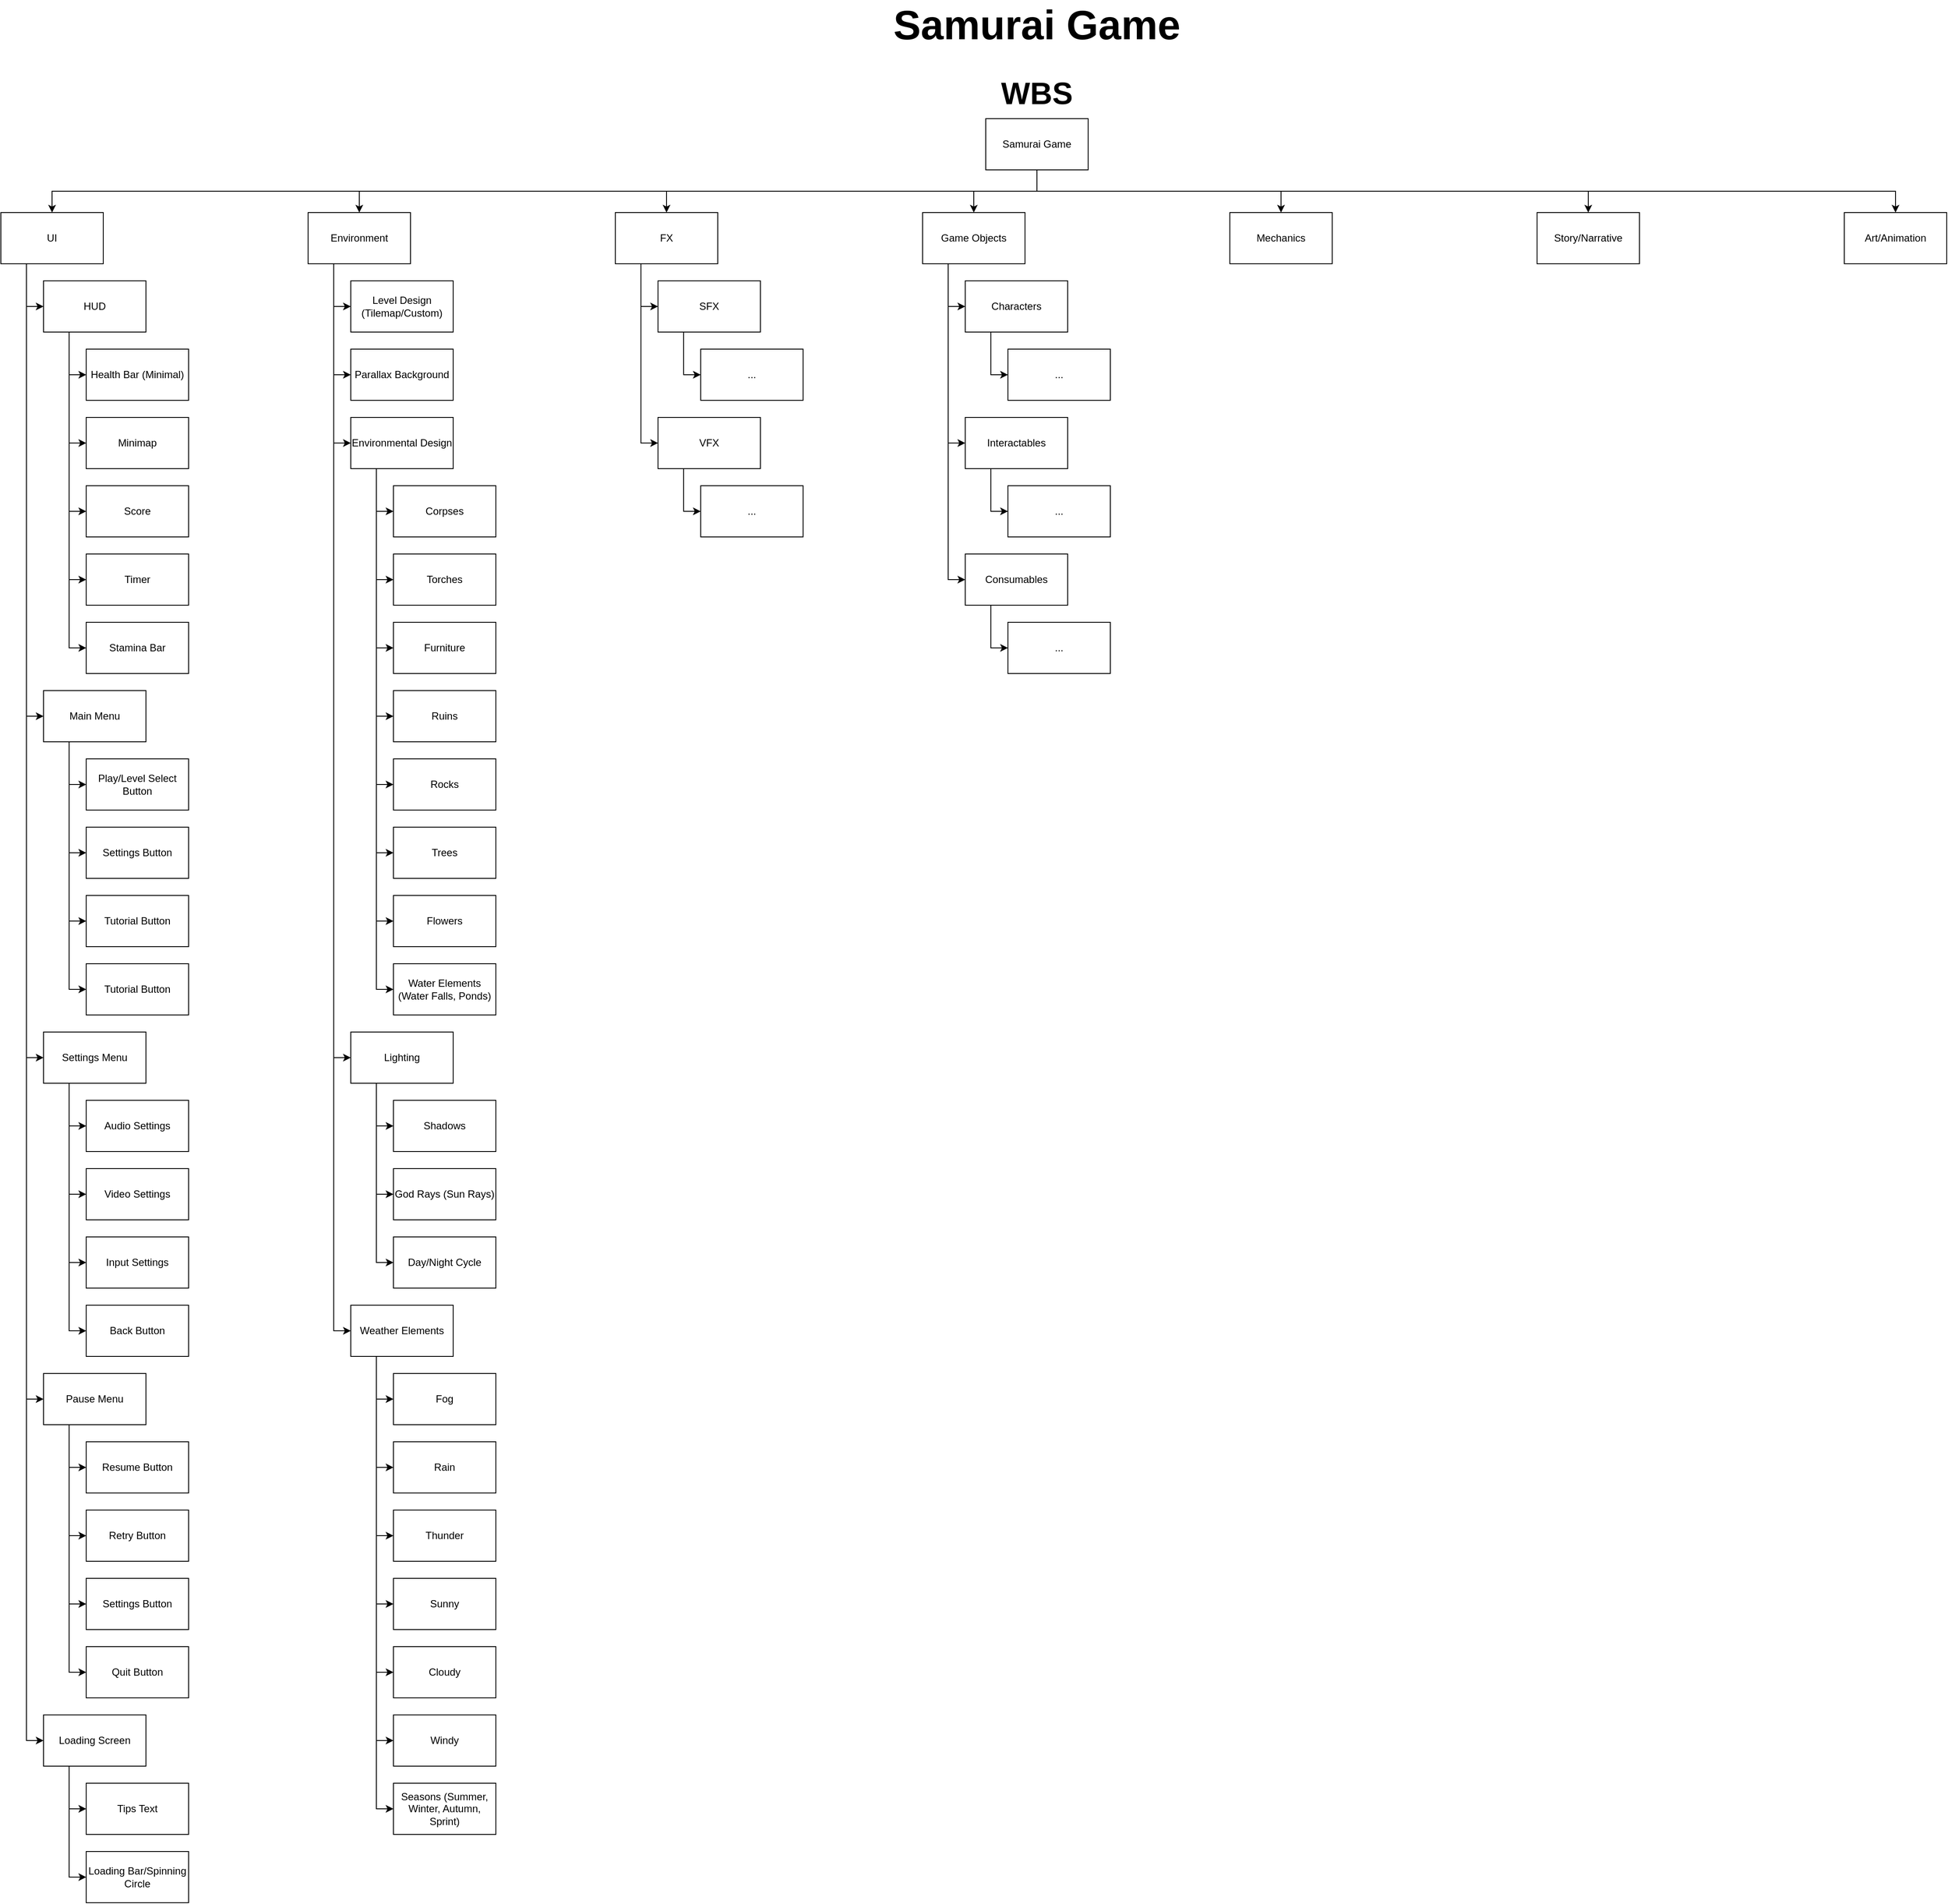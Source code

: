 <mxfile version="22.1.2" type="device">
  <diagram name="Page-1" id="mrjH4alz8MvLxn306mj4">
    <mxGraphModel dx="4412" dy="2210" grid="1" gridSize="10" guides="1" tooltips="1" connect="1" arrows="1" fold="1" page="1" pageScale="1" pageWidth="827" pageHeight="1169" math="0" shadow="0">
      <root>
        <mxCell id="0" />
        <mxCell id="1" parent="0" />
        <mxCell id="wzBC2_cRoTb6O1ZxG3D2-1" value="&lt;span style=&quot;font-size: 48px;&quot;&gt;&lt;b&gt;Samurai Game&lt;/b&gt;&lt;/span&gt;" style="text;html=1;strokeColor=none;fillColor=none;align=center;verticalAlign=middle;whiteSpace=wrap;rounded=0;" vertex="1" parent="1">
          <mxGeometry x="236" y="40" width="356" height="40" as="geometry" />
        </mxCell>
        <mxCell id="wzBC2_cRoTb6O1ZxG3D2-2" value="&lt;b style=&quot;&quot;&gt;&lt;font style=&quot;font-size: 36px;&quot;&gt;WBS&lt;/font&gt;&lt;/b&gt;" style="text;html=1;strokeColor=none;fillColor=none;align=center;verticalAlign=middle;whiteSpace=wrap;rounded=0;" vertex="1" parent="1">
          <mxGeometry x="357" y="120" width="114" height="40" as="geometry" />
        </mxCell>
        <mxCell id="wzBC2_cRoTb6O1ZxG3D2-24" style="edgeStyle=orthogonalEdgeStyle;rounded=0;orthogonalLoop=1;jettySize=auto;html=1;exitX=0.25;exitY=1;exitDx=0;exitDy=0;entryX=0;entryY=0.5;entryDx=0;entryDy=0;" edge="1" parent="1" source="wzBC2_cRoTb6O1ZxG3D2-3" target="wzBC2_cRoTb6O1ZxG3D2-23">
          <mxGeometry relative="1" as="geometry" />
        </mxCell>
        <mxCell id="wzBC2_cRoTb6O1ZxG3D2-36" style="edgeStyle=orthogonalEdgeStyle;rounded=0;orthogonalLoop=1;jettySize=auto;html=1;exitX=0.25;exitY=1;exitDx=0;exitDy=0;entryX=0;entryY=0.5;entryDx=0;entryDy=0;" edge="1" parent="1" source="wzBC2_cRoTb6O1ZxG3D2-3" target="wzBC2_cRoTb6O1ZxG3D2-35">
          <mxGeometry relative="1" as="geometry" />
        </mxCell>
        <mxCell id="wzBC2_cRoTb6O1ZxG3D2-50" style="edgeStyle=orthogonalEdgeStyle;rounded=0;orthogonalLoop=1;jettySize=auto;html=1;exitX=0.25;exitY=1;exitDx=0;exitDy=0;entryX=0;entryY=0.5;entryDx=0;entryDy=0;" edge="1" parent="1" source="wzBC2_cRoTb6O1ZxG3D2-3" target="wzBC2_cRoTb6O1ZxG3D2-49">
          <mxGeometry relative="1" as="geometry" />
        </mxCell>
        <mxCell id="wzBC2_cRoTb6O1ZxG3D2-61" style="edgeStyle=orthogonalEdgeStyle;rounded=0;orthogonalLoop=1;jettySize=auto;html=1;exitX=0.25;exitY=1;exitDx=0;exitDy=0;entryX=0;entryY=0.5;entryDx=0;entryDy=0;" edge="1" parent="1" source="wzBC2_cRoTb6O1ZxG3D2-3" target="wzBC2_cRoTb6O1ZxG3D2-60">
          <mxGeometry relative="1" as="geometry" />
        </mxCell>
        <mxCell id="wzBC2_cRoTb6O1ZxG3D2-72" style="edgeStyle=orthogonalEdgeStyle;rounded=0;orthogonalLoop=1;jettySize=auto;html=1;exitX=0.25;exitY=1;exitDx=0;exitDy=0;entryX=0;entryY=0.5;entryDx=0;entryDy=0;" edge="1" parent="1" source="wzBC2_cRoTb6O1ZxG3D2-3" target="wzBC2_cRoTb6O1ZxG3D2-71">
          <mxGeometry relative="1" as="geometry" />
        </mxCell>
        <mxCell id="wzBC2_cRoTb6O1ZxG3D2-3" value="UI" style="rounded=0;whiteSpace=wrap;html=1;" vertex="1" parent="1">
          <mxGeometry x="-800" y="280" width="120" height="60" as="geometry" />
        </mxCell>
        <mxCell id="wzBC2_cRoTb6O1ZxG3D2-78" style="edgeStyle=orthogonalEdgeStyle;rounded=0;orthogonalLoop=1;jettySize=auto;html=1;exitX=0.25;exitY=1;exitDx=0;exitDy=0;entryX=0;entryY=0.5;entryDx=0;entryDy=0;" edge="1" parent="1" source="wzBC2_cRoTb6O1ZxG3D2-4" target="wzBC2_cRoTb6O1ZxG3D2-77">
          <mxGeometry relative="1" as="geometry" />
        </mxCell>
        <mxCell id="wzBC2_cRoTb6O1ZxG3D2-80" style="edgeStyle=orthogonalEdgeStyle;rounded=0;orthogonalLoop=1;jettySize=auto;html=1;exitX=0.25;exitY=1;exitDx=0;exitDy=0;entryX=0;entryY=0.5;entryDx=0;entryDy=0;" edge="1" parent="1" source="wzBC2_cRoTb6O1ZxG3D2-4" target="wzBC2_cRoTb6O1ZxG3D2-79">
          <mxGeometry relative="1" as="geometry" />
        </mxCell>
        <mxCell id="wzBC2_cRoTb6O1ZxG3D2-92" style="edgeStyle=orthogonalEdgeStyle;rounded=0;orthogonalLoop=1;jettySize=auto;html=1;exitX=0.25;exitY=1;exitDx=0;exitDy=0;entryX=0;entryY=0.5;entryDx=0;entryDy=0;" edge="1" parent="1" source="wzBC2_cRoTb6O1ZxG3D2-4" target="wzBC2_cRoTb6O1ZxG3D2-91">
          <mxGeometry relative="1" as="geometry" />
        </mxCell>
        <mxCell id="wzBC2_cRoTb6O1ZxG3D2-107" style="edgeStyle=orthogonalEdgeStyle;rounded=0;orthogonalLoop=1;jettySize=auto;html=1;exitX=0.25;exitY=1;exitDx=0;exitDy=0;entryX=0;entryY=0.5;entryDx=0;entryDy=0;" edge="1" parent="1" source="wzBC2_cRoTb6O1ZxG3D2-4" target="wzBC2_cRoTb6O1ZxG3D2-106">
          <mxGeometry relative="1" as="geometry" />
        </mxCell>
        <mxCell id="wzBC2_cRoTb6O1ZxG3D2-115" style="edgeStyle=orthogonalEdgeStyle;rounded=0;orthogonalLoop=1;jettySize=auto;html=1;exitX=0.25;exitY=1;exitDx=0;exitDy=0;entryX=0;entryY=0.5;entryDx=0;entryDy=0;" edge="1" parent="1" source="wzBC2_cRoTb6O1ZxG3D2-4" target="wzBC2_cRoTb6O1ZxG3D2-114">
          <mxGeometry relative="1" as="geometry" />
        </mxCell>
        <mxCell id="wzBC2_cRoTb6O1ZxG3D2-4" value="Environment" style="rounded=0;whiteSpace=wrap;html=1;" vertex="1" parent="1">
          <mxGeometry x="-440" y="280" width="120" height="60" as="geometry" />
        </mxCell>
        <mxCell id="wzBC2_cRoTb6O1ZxG3D2-130" style="edgeStyle=orthogonalEdgeStyle;rounded=0;orthogonalLoop=1;jettySize=auto;html=1;exitX=0.25;exitY=1;exitDx=0;exitDy=0;entryX=0;entryY=0.5;entryDx=0;entryDy=0;" edge="1" parent="1" source="wzBC2_cRoTb6O1ZxG3D2-5" target="wzBC2_cRoTb6O1ZxG3D2-6">
          <mxGeometry relative="1" as="geometry" />
        </mxCell>
        <mxCell id="wzBC2_cRoTb6O1ZxG3D2-131" style="edgeStyle=orthogonalEdgeStyle;rounded=0;orthogonalLoop=1;jettySize=auto;html=1;exitX=0.25;exitY=1;exitDx=0;exitDy=0;entryX=0;entryY=0.5;entryDx=0;entryDy=0;" edge="1" parent="1" source="wzBC2_cRoTb6O1ZxG3D2-5" target="wzBC2_cRoTb6O1ZxG3D2-7">
          <mxGeometry relative="1" as="geometry" />
        </mxCell>
        <mxCell id="wzBC2_cRoTb6O1ZxG3D2-5" value="FX" style="rounded=0;whiteSpace=wrap;html=1;" vertex="1" parent="1">
          <mxGeometry x="-80" y="280" width="120" height="60" as="geometry" />
        </mxCell>
        <mxCell id="wzBC2_cRoTb6O1ZxG3D2-133" style="edgeStyle=orthogonalEdgeStyle;rounded=0;orthogonalLoop=1;jettySize=auto;html=1;exitX=0.25;exitY=1;exitDx=0;exitDy=0;entryX=0;entryY=0.5;entryDx=0;entryDy=0;" edge="1" parent="1" source="wzBC2_cRoTb6O1ZxG3D2-6" target="wzBC2_cRoTb6O1ZxG3D2-132">
          <mxGeometry relative="1" as="geometry" />
        </mxCell>
        <mxCell id="wzBC2_cRoTb6O1ZxG3D2-6" value="SFX" style="rounded=0;whiteSpace=wrap;html=1;" vertex="1" parent="1">
          <mxGeometry x="-30" y="360" width="120" height="60" as="geometry" />
        </mxCell>
        <mxCell id="wzBC2_cRoTb6O1ZxG3D2-135" style="edgeStyle=orthogonalEdgeStyle;rounded=0;orthogonalLoop=1;jettySize=auto;html=1;exitX=0.25;exitY=1;exitDx=0;exitDy=0;entryX=0;entryY=0.5;entryDx=0;entryDy=0;" edge="1" parent="1" source="wzBC2_cRoTb6O1ZxG3D2-7" target="wzBC2_cRoTb6O1ZxG3D2-134">
          <mxGeometry relative="1" as="geometry" />
        </mxCell>
        <mxCell id="wzBC2_cRoTb6O1ZxG3D2-7" value="VFX" style="rounded=0;whiteSpace=wrap;html=1;" vertex="1" parent="1">
          <mxGeometry x="-30" y="520" width="120" height="60" as="geometry" />
        </mxCell>
        <mxCell id="wzBC2_cRoTb6O1ZxG3D2-136" style="edgeStyle=orthogonalEdgeStyle;rounded=0;orthogonalLoop=1;jettySize=auto;html=1;exitX=0.25;exitY=1;exitDx=0;exitDy=0;entryX=0;entryY=0.5;entryDx=0;entryDy=0;" edge="1" parent="1" source="wzBC2_cRoTb6O1ZxG3D2-8" target="wzBC2_cRoTb6O1ZxG3D2-9">
          <mxGeometry relative="1" as="geometry" />
        </mxCell>
        <mxCell id="wzBC2_cRoTb6O1ZxG3D2-137" style="edgeStyle=orthogonalEdgeStyle;rounded=0;orthogonalLoop=1;jettySize=auto;html=1;exitX=0.25;exitY=1;exitDx=0;exitDy=0;entryX=0;entryY=0.5;entryDx=0;entryDy=0;" edge="1" parent="1" source="wzBC2_cRoTb6O1ZxG3D2-8" target="wzBC2_cRoTb6O1ZxG3D2-10">
          <mxGeometry relative="1" as="geometry" />
        </mxCell>
        <mxCell id="wzBC2_cRoTb6O1ZxG3D2-138" style="edgeStyle=orthogonalEdgeStyle;rounded=0;orthogonalLoop=1;jettySize=auto;html=1;exitX=0.25;exitY=1;exitDx=0;exitDy=0;entryX=0;entryY=0.5;entryDx=0;entryDy=0;" edge="1" parent="1" source="wzBC2_cRoTb6O1ZxG3D2-8" target="wzBC2_cRoTb6O1ZxG3D2-11">
          <mxGeometry relative="1" as="geometry" />
        </mxCell>
        <mxCell id="wzBC2_cRoTb6O1ZxG3D2-8" value="Game Objects" style="rounded=0;whiteSpace=wrap;html=1;" vertex="1" parent="1">
          <mxGeometry x="280" y="280" width="120" height="60" as="geometry" />
        </mxCell>
        <mxCell id="wzBC2_cRoTb6O1ZxG3D2-140" style="edgeStyle=orthogonalEdgeStyle;rounded=0;orthogonalLoop=1;jettySize=auto;html=1;exitX=0.25;exitY=1;exitDx=0;exitDy=0;entryX=0;entryY=0.5;entryDx=0;entryDy=0;" edge="1" parent="1" source="wzBC2_cRoTb6O1ZxG3D2-9" target="wzBC2_cRoTb6O1ZxG3D2-139">
          <mxGeometry relative="1" as="geometry" />
        </mxCell>
        <mxCell id="wzBC2_cRoTb6O1ZxG3D2-9" value="Characters" style="rounded=0;whiteSpace=wrap;html=1;" vertex="1" parent="1">
          <mxGeometry x="330" y="360" width="120" height="60" as="geometry" />
        </mxCell>
        <mxCell id="wzBC2_cRoTb6O1ZxG3D2-142" style="edgeStyle=orthogonalEdgeStyle;rounded=0;orthogonalLoop=1;jettySize=auto;html=1;exitX=0.25;exitY=1;exitDx=0;exitDy=0;entryX=0;entryY=0.5;entryDx=0;entryDy=0;" edge="1" parent="1" source="wzBC2_cRoTb6O1ZxG3D2-10" target="wzBC2_cRoTb6O1ZxG3D2-141">
          <mxGeometry relative="1" as="geometry" />
        </mxCell>
        <mxCell id="wzBC2_cRoTb6O1ZxG3D2-10" value="Interactables" style="rounded=0;whiteSpace=wrap;html=1;" vertex="1" parent="1">
          <mxGeometry x="330" y="520" width="120" height="60" as="geometry" />
        </mxCell>
        <mxCell id="wzBC2_cRoTb6O1ZxG3D2-144" style="edgeStyle=orthogonalEdgeStyle;rounded=0;orthogonalLoop=1;jettySize=auto;html=1;exitX=0.25;exitY=1;exitDx=0;exitDy=0;entryX=0;entryY=0.5;entryDx=0;entryDy=0;" edge="1" parent="1" source="wzBC2_cRoTb6O1ZxG3D2-11" target="wzBC2_cRoTb6O1ZxG3D2-143">
          <mxGeometry relative="1" as="geometry" />
        </mxCell>
        <mxCell id="wzBC2_cRoTb6O1ZxG3D2-11" value="Consumables" style="rounded=0;whiteSpace=wrap;html=1;" vertex="1" parent="1">
          <mxGeometry x="330" y="680" width="120" height="60" as="geometry" />
        </mxCell>
        <mxCell id="wzBC2_cRoTb6O1ZxG3D2-12" value="Mechanics" style="rounded=0;whiteSpace=wrap;html=1;" vertex="1" parent="1">
          <mxGeometry x="640" y="280" width="120" height="60" as="geometry" />
        </mxCell>
        <mxCell id="wzBC2_cRoTb6O1ZxG3D2-13" value="Story/Narrative" style="rounded=0;whiteSpace=wrap;html=1;" vertex="1" parent="1">
          <mxGeometry x="1000" y="280" width="120" height="60" as="geometry" />
        </mxCell>
        <mxCell id="wzBC2_cRoTb6O1ZxG3D2-14" value="Art/Animation" style="rounded=0;whiteSpace=wrap;html=1;" vertex="1" parent="1">
          <mxGeometry x="1360" y="280" width="120" height="60" as="geometry" />
        </mxCell>
        <mxCell id="wzBC2_cRoTb6O1ZxG3D2-16" style="edgeStyle=orthogonalEdgeStyle;rounded=0;orthogonalLoop=1;jettySize=auto;html=1;exitX=0.5;exitY=1;exitDx=0;exitDy=0;entryX=0.5;entryY=0;entryDx=0;entryDy=0;" edge="1" parent="1" source="wzBC2_cRoTb6O1ZxG3D2-15" target="wzBC2_cRoTb6O1ZxG3D2-3">
          <mxGeometry relative="1" as="geometry" />
        </mxCell>
        <mxCell id="wzBC2_cRoTb6O1ZxG3D2-17" style="edgeStyle=orthogonalEdgeStyle;rounded=0;orthogonalLoop=1;jettySize=auto;html=1;exitX=0.5;exitY=1;exitDx=0;exitDy=0;entryX=0.5;entryY=0;entryDx=0;entryDy=0;" edge="1" parent="1" source="wzBC2_cRoTb6O1ZxG3D2-15" target="wzBC2_cRoTb6O1ZxG3D2-4">
          <mxGeometry relative="1" as="geometry" />
        </mxCell>
        <mxCell id="wzBC2_cRoTb6O1ZxG3D2-18" style="edgeStyle=orthogonalEdgeStyle;rounded=0;orthogonalLoop=1;jettySize=auto;html=1;exitX=0.5;exitY=1;exitDx=0;exitDy=0;entryX=0.5;entryY=0;entryDx=0;entryDy=0;" edge="1" parent="1" source="wzBC2_cRoTb6O1ZxG3D2-15" target="wzBC2_cRoTb6O1ZxG3D2-5">
          <mxGeometry relative="1" as="geometry" />
        </mxCell>
        <mxCell id="wzBC2_cRoTb6O1ZxG3D2-19" style="edgeStyle=orthogonalEdgeStyle;rounded=0;orthogonalLoop=1;jettySize=auto;html=1;exitX=0.5;exitY=1;exitDx=0;exitDy=0;entryX=0.5;entryY=0;entryDx=0;entryDy=0;" edge="1" parent="1" source="wzBC2_cRoTb6O1ZxG3D2-15" target="wzBC2_cRoTb6O1ZxG3D2-8">
          <mxGeometry relative="1" as="geometry" />
        </mxCell>
        <mxCell id="wzBC2_cRoTb6O1ZxG3D2-20" style="edgeStyle=orthogonalEdgeStyle;rounded=0;orthogonalLoop=1;jettySize=auto;html=1;exitX=0.5;exitY=1;exitDx=0;exitDy=0;entryX=0.5;entryY=0;entryDx=0;entryDy=0;" edge="1" parent="1" source="wzBC2_cRoTb6O1ZxG3D2-15" target="wzBC2_cRoTb6O1ZxG3D2-12">
          <mxGeometry relative="1" as="geometry" />
        </mxCell>
        <mxCell id="wzBC2_cRoTb6O1ZxG3D2-21" style="edgeStyle=orthogonalEdgeStyle;rounded=0;orthogonalLoop=1;jettySize=auto;html=1;exitX=0.5;exitY=1;exitDx=0;exitDy=0;entryX=0.5;entryY=0;entryDx=0;entryDy=0;" edge="1" parent="1" source="wzBC2_cRoTb6O1ZxG3D2-15" target="wzBC2_cRoTb6O1ZxG3D2-13">
          <mxGeometry relative="1" as="geometry" />
        </mxCell>
        <mxCell id="wzBC2_cRoTb6O1ZxG3D2-22" style="edgeStyle=orthogonalEdgeStyle;rounded=0;orthogonalLoop=1;jettySize=auto;html=1;exitX=0.5;exitY=1;exitDx=0;exitDy=0;entryX=0.5;entryY=0;entryDx=0;entryDy=0;" edge="1" parent="1" source="wzBC2_cRoTb6O1ZxG3D2-15" target="wzBC2_cRoTb6O1ZxG3D2-14">
          <mxGeometry relative="1" as="geometry" />
        </mxCell>
        <mxCell id="wzBC2_cRoTb6O1ZxG3D2-15" value="Samurai Game" style="rounded=0;whiteSpace=wrap;html=1;" vertex="1" parent="1">
          <mxGeometry x="354" y="170" width="120" height="60" as="geometry" />
        </mxCell>
        <mxCell id="wzBC2_cRoTb6O1ZxG3D2-26" style="edgeStyle=orthogonalEdgeStyle;rounded=0;orthogonalLoop=1;jettySize=auto;html=1;exitX=0.25;exitY=1;exitDx=0;exitDy=0;entryX=0;entryY=0.5;entryDx=0;entryDy=0;" edge="1" parent="1" source="wzBC2_cRoTb6O1ZxG3D2-23" target="wzBC2_cRoTb6O1ZxG3D2-25">
          <mxGeometry relative="1" as="geometry" />
        </mxCell>
        <mxCell id="wzBC2_cRoTb6O1ZxG3D2-28" style="edgeStyle=orthogonalEdgeStyle;rounded=0;orthogonalLoop=1;jettySize=auto;html=1;exitX=0.25;exitY=1;exitDx=0;exitDy=0;entryX=0;entryY=0.5;entryDx=0;entryDy=0;" edge="1" parent="1" source="wzBC2_cRoTb6O1ZxG3D2-23" target="wzBC2_cRoTb6O1ZxG3D2-27">
          <mxGeometry relative="1" as="geometry" />
        </mxCell>
        <mxCell id="wzBC2_cRoTb6O1ZxG3D2-30" style="edgeStyle=orthogonalEdgeStyle;rounded=0;orthogonalLoop=1;jettySize=auto;html=1;exitX=0.25;exitY=1;exitDx=0;exitDy=0;entryX=0;entryY=0.5;entryDx=0;entryDy=0;" edge="1" parent="1" source="wzBC2_cRoTb6O1ZxG3D2-23" target="wzBC2_cRoTb6O1ZxG3D2-29">
          <mxGeometry relative="1" as="geometry" />
        </mxCell>
        <mxCell id="wzBC2_cRoTb6O1ZxG3D2-32" style="edgeStyle=orthogonalEdgeStyle;rounded=0;orthogonalLoop=1;jettySize=auto;html=1;exitX=0.25;exitY=1;exitDx=0;exitDy=0;entryX=0;entryY=0.5;entryDx=0;entryDy=0;" edge="1" parent="1" source="wzBC2_cRoTb6O1ZxG3D2-23" target="wzBC2_cRoTb6O1ZxG3D2-31">
          <mxGeometry relative="1" as="geometry" />
        </mxCell>
        <mxCell id="wzBC2_cRoTb6O1ZxG3D2-34" style="edgeStyle=orthogonalEdgeStyle;rounded=0;orthogonalLoop=1;jettySize=auto;html=1;exitX=0.25;exitY=1;exitDx=0;exitDy=0;entryX=0;entryY=0.5;entryDx=0;entryDy=0;" edge="1" parent="1" source="wzBC2_cRoTb6O1ZxG3D2-23" target="wzBC2_cRoTb6O1ZxG3D2-33">
          <mxGeometry relative="1" as="geometry" />
        </mxCell>
        <mxCell id="wzBC2_cRoTb6O1ZxG3D2-23" value="HUD" style="rounded=0;whiteSpace=wrap;html=1;" vertex="1" parent="1">
          <mxGeometry x="-750" y="360" width="120" height="60" as="geometry" />
        </mxCell>
        <mxCell id="wzBC2_cRoTb6O1ZxG3D2-25" value="Health Bar (Minimal)" style="rounded=0;whiteSpace=wrap;html=1;" vertex="1" parent="1">
          <mxGeometry x="-700" y="440" width="120" height="60" as="geometry" />
        </mxCell>
        <mxCell id="wzBC2_cRoTb6O1ZxG3D2-27" value="Minimap" style="rounded=0;whiteSpace=wrap;html=1;" vertex="1" parent="1">
          <mxGeometry x="-700" y="520" width="120" height="60" as="geometry" />
        </mxCell>
        <mxCell id="wzBC2_cRoTb6O1ZxG3D2-29" value="Score" style="rounded=0;whiteSpace=wrap;html=1;" vertex="1" parent="1">
          <mxGeometry x="-700" y="600" width="120" height="60" as="geometry" />
        </mxCell>
        <mxCell id="wzBC2_cRoTb6O1ZxG3D2-31" value="Timer" style="rounded=0;whiteSpace=wrap;html=1;" vertex="1" parent="1">
          <mxGeometry x="-700" y="680" width="120" height="60" as="geometry" />
        </mxCell>
        <mxCell id="wzBC2_cRoTb6O1ZxG3D2-33" value="Stamina Bar" style="rounded=0;whiteSpace=wrap;html=1;" vertex="1" parent="1">
          <mxGeometry x="-700" y="760" width="120" height="60" as="geometry" />
        </mxCell>
        <mxCell id="wzBC2_cRoTb6O1ZxG3D2-38" style="edgeStyle=orthogonalEdgeStyle;rounded=0;orthogonalLoop=1;jettySize=auto;html=1;exitX=0.25;exitY=1;exitDx=0;exitDy=0;entryX=0;entryY=0.5;entryDx=0;entryDy=0;" edge="1" parent="1" source="wzBC2_cRoTb6O1ZxG3D2-35" target="wzBC2_cRoTb6O1ZxG3D2-37">
          <mxGeometry relative="1" as="geometry" />
        </mxCell>
        <mxCell id="wzBC2_cRoTb6O1ZxG3D2-40" style="edgeStyle=orthogonalEdgeStyle;rounded=0;orthogonalLoop=1;jettySize=auto;html=1;exitX=0.25;exitY=1;exitDx=0;exitDy=0;entryX=0;entryY=0.5;entryDx=0;entryDy=0;" edge="1" parent="1" source="wzBC2_cRoTb6O1ZxG3D2-35" target="wzBC2_cRoTb6O1ZxG3D2-39">
          <mxGeometry relative="1" as="geometry" />
        </mxCell>
        <mxCell id="wzBC2_cRoTb6O1ZxG3D2-42" style="edgeStyle=orthogonalEdgeStyle;rounded=0;orthogonalLoop=1;jettySize=auto;html=1;exitX=0.25;exitY=1;exitDx=0;exitDy=0;entryX=0;entryY=0.5;entryDx=0;entryDy=0;" edge="1" parent="1" source="wzBC2_cRoTb6O1ZxG3D2-35" target="wzBC2_cRoTb6O1ZxG3D2-41">
          <mxGeometry relative="1" as="geometry" />
        </mxCell>
        <mxCell id="wzBC2_cRoTb6O1ZxG3D2-44" style="edgeStyle=orthogonalEdgeStyle;rounded=0;orthogonalLoop=1;jettySize=auto;html=1;exitX=0.25;exitY=1;exitDx=0;exitDy=0;entryX=0;entryY=0.5;entryDx=0;entryDy=0;" edge="1" parent="1" source="wzBC2_cRoTb6O1ZxG3D2-35" target="wzBC2_cRoTb6O1ZxG3D2-43">
          <mxGeometry relative="1" as="geometry" />
        </mxCell>
        <mxCell id="wzBC2_cRoTb6O1ZxG3D2-35" value="Main Menu" style="rounded=0;whiteSpace=wrap;html=1;" vertex="1" parent="1">
          <mxGeometry x="-750" y="840" width="120" height="60" as="geometry" />
        </mxCell>
        <mxCell id="wzBC2_cRoTb6O1ZxG3D2-37" value="Play/Level Select Button" style="rounded=0;whiteSpace=wrap;html=1;" vertex="1" parent="1">
          <mxGeometry x="-700" y="920" width="120" height="60" as="geometry" />
        </mxCell>
        <mxCell id="wzBC2_cRoTb6O1ZxG3D2-39" value="Settings Button" style="rounded=0;whiteSpace=wrap;html=1;" vertex="1" parent="1">
          <mxGeometry x="-700" y="1000" width="120" height="60" as="geometry" />
        </mxCell>
        <mxCell id="wzBC2_cRoTb6O1ZxG3D2-41" value="Tutorial Button" style="rounded=0;whiteSpace=wrap;html=1;" vertex="1" parent="1">
          <mxGeometry x="-700" y="1080" width="120" height="60" as="geometry" />
        </mxCell>
        <mxCell id="wzBC2_cRoTb6O1ZxG3D2-43" value="Tutorial Button" style="rounded=0;whiteSpace=wrap;html=1;" vertex="1" parent="1">
          <mxGeometry x="-700" y="1160" width="120" height="60" as="geometry" />
        </mxCell>
        <mxCell id="wzBC2_cRoTb6O1ZxG3D2-52" style="edgeStyle=orthogonalEdgeStyle;rounded=0;orthogonalLoop=1;jettySize=auto;html=1;exitX=0.25;exitY=1;exitDx=0;exitDy=0;entryX=0;entryY=0.5;entryDx=0;entryDy=0;" edge="1" parent="1" source="wzBC2_cRoTb6O1ZxG3D2-49" target="wzBC2_cRoTb6O1ZxG3D2-51">
          <mxGeometry relative="1" as="geometry" />
        </mxCell>
        <mxCell id="wzBC2_cRoTb6O1ZxG3D2-54" style="edgeStyle=orthogonalEdgeStyle;rounded=0;orthogonalLoop=1;jettySize=auto;html=1;exitX=0.25;exitY=1;exitDx=0;exitDy=0;entryX=0;entryY=0.5;entryDx=0;entryDy=0;" edge="1" parent="1" source="wzBC2_cRoTb6O1ZxG3D2-49" target="wzBC2_cRoTb6O1ZxG3D2-53">
          <mxGeometry relative="1" as="geometry" />
        </mxCell>
        <mxCell id="wzBC2_cRoTb6O1ZxG3D2-57" style="edgeStyle=orthogonalEdgeStyle;rounded=0;orthogonalLoop=1;jettySize=auto;html=1;exitX=0.25;exitY=1;exitDx=0;exitDy=0;entryX=0;entryY=0.5;entryDx=0;entryDy=0;" edge="1" parent="1" source="wzBC2_cRoTb6O1ZxG3D2-49" target="wzBC2_cRoTb6O1ZxG3D2-56">
          <mxGeometry relative="1" as="geometry" />
        </mxCell>
        <mxCell id="wzBC2_cRoTb6O1ZxG3D2-59" style="edgeStyle=orthogonalEdgeStyle;rounded=0;orthogonalLoop=1;jettySize=auto;html=1;exitX=0.25;exitY=1;exitDx=0;exitDy=0;entryX=0;entryY=0.5;entryDx=0;entryDy=0;" edge="1" parent="1" source="wzBC2_cRoTb6O1ZxG3D2-49" target="wzBC2_cRoTb6O1ZxG3D2-58">
          <mxGeometry relative="1" as="geometry" />
        </mxCell>
        <mxCell id="wzBC2_cRoTb6O1ZxG3D2-49" value="Settings Menu" style="rounded=0;whiteSpace=wrap;html=1;" vertex="1" parent="1">
          <mxGeometry x="-750" y="1240" width="120" height="60" as="geometry" />
        </mxCell>
        <mxCell id="wzBC2_cRoTb6O1ZxG3D2-51" value="Audio Settings" style="rounded=0;whiteSpace=wrap;html=1;" vertex="1" parent="1">
          <mxGeometry x="-700" y="1320" width="120" height="60" as="geometry" />
        </mxCell>
        <mxCell id="wzBC2_cRoTb6O1ZxG3D2-53" value="Video Settings" style="rounded=0;whiteSpace=wrap;html=1;" vertex="1" parent="1">
          <mxGeometry x="-700" y="1400" width="120" height="60" as="geometry" />
        </mxCell>
        <mxCell id="wzBC2_cRoTb6O1ZxG3D2-56" value="Input Settings" style="rounded=0;whiteSpace=wrap;html=1;" vertex="1" parent="1">
          <mxGeometry x="-700" y="1480" width="120" height="60" as="geometry" />
        </mxCell>
        <mxCell id="wzBC2_cRoTb6O1ZxG3D2-58" value="Back Button" style="rounded=0;whiteSpace=wrap;html=1;" vertex="1" parent="1">
          <mxGeometry x="-700" y="1560" width="120" height="60" as="geometry" />
        </mxCell>
        <mxCell id="wzBC2_cRoTb6O1ZxG3D2-63" style="edgeStyle=orthogonalEdgeStyle;rounded=0;orthogonalLoop=1;jettySize=auto;html=1;exitX=0.25;exitY=1;exitDx=0;exitDy=0;entryX=0;entryY=0.5;entryDx=0;entryDy=0;" edge="1" parent="1" source="wzBC2_cRoTb6O1ZxG3D2-60" target="wzBC2_cRoTb6O1ZxG3D2-62">
          <mxGeometry relative="1" as="geometry" />
        </mxCell>
        <mxCell id="wzBC2_cRoTb6O1ZxG3D2-65" style="edgeStyle=orthogonalEdgeStyle;rounded=0;orthogonalLoop=1;jettySize=auto;html=1;exitX=0.25;exitY=1;exitDx=0;exitDy=0;entryX=0;entryY=0.5;entryDx=0;entryDy=0;" edge="1" parent="1" source="wzBC2_cRoTb6O1ZxG3D2-60" target="wzBC2_cRoTb6O1ZxG3D2-64">
          <mxGeometry relative="1" as="geometry" />
        </mxCell>
        <mxCell id="wzBC2_cRoTb6O1ZxG3D2-67" style="edgeStyle=orthogonalEdgeStyle;rounded=0;orthogonalLoop=1;jettySize=auto;html=1;exitX=0.25;exitY=1;exitDx=0;exitDy=0;entryX=0;entryY=0.5;entryDx=0;entryDy=0;" edge="1" parent="1" source="wzBC2_cRoTb6O1ZxG3D2-60" target="wzBC2_cRoTb6O1ZxG3D2-66">
          <mxGeometry relative="1" as="geometry" />
        </mxCell>
        <mxCell id="wzBC2_cRoTb6O1ZxG3D2-69" style="edgeStyle=orthogonalEdgeStyle;rounded=0;orthogonalLoop=1;jettySize=auto;html=1;exitX=0.25;exitY=1;exitDx=0;exitDy=0;entryX=0;entryY=0.5;entryDx=0;entryDy=0;" edge="1" parent="1" source="wzBC2_cRoTb6O1ZxG3D2-60" target="wzBC2_cRoTb6O1ZxG3D2-68">
          <mxGeometry relative="1" as="geometry" />
        </mxCell>
        <mxCell id="wzBC2_cRoTb6O1ZxG3D2-60" value="Pause Menu" style="rounded=0;whiteSpace=wrap;html=1;" vertex="1" parent="1">
          <mxGeometry x="-750" y="1640" width="120" height="60" as="geometry" />
        </mxCell>
        <mxCell id="wzBC2_cRoTb6O1ZxG3D2-62" value="Resume Button" style="rounded=0;whiteSpace=wrap;html=1;" vertex="1" parent="1">
          <mxGeometry x="-700" y="1720" width="120" height="60" as="geometry" />
        </mxCell>
        <mxCell id="wzBC2_cRoTb6O1ZxG3D2-64" value="Retry Button" style="rounded=0;whiteSpace=wrap;html=1;" vertex="1" parent="1">
          <mxGeometry x="-700" y="1800" width="120" height="60" as="geometry" />
        </mxCell>
        <mxCell id="wzBC2_cRoTb6O1ZxG3D2-66" value="Settings Button" style="rounded=0;whiteSpace=wrap;html=1;" vertex="1" parent="1">
          <mxGeometry x="-700" y="1880" width="120" height="60" as="geometry" />
        </mxCell>
        <mxCell id="wzBC2_cRoTb6O1ZxG3D2-68" value="Quit Button" style="rounded=0;whiteSpace=wrap;html=1;" vertex="1" parent="1">
          <mxGeometry x="-700" y="1960" width="120" height="60" as="geometry" />
        </mxCell>
        <mxCell id="wzBC2_cRoTb6O1ZxG3D2-74" style="edgeStyle=orthogonalEdgeStyle;rounded=0;orthogonalLoop=1;jettySize=auto;html=1;exitX=0.25;exitY=1;exitDx=0;exitDy=0;entryX=0;entryY=0.5;entryDx=0;entryDy=0;" edge="1" parent="1" source="wzBC2_cRoTb6O1ZxG3D2-71" target="wzBC2_cRoTb6O1ZxG3D2-73">
          <mxGeometry relative="1" as="geometry" />
        </mxCell>
        <mxCell id="wzBC2_cRoTb6O1ZxG3D2-76" style="edgeStyle=orthogonalEdgeStyle;rounded=0;orthogonalLoop=1;jettySize=auto;html=1;exitX=0.25;exitY=1;exitDx=0;exitDy=0;entryX=0;entryY=0.5;entryDx=0;entryDy=0;" edge="1" parent="1" source="wzBC2_cRoTb6O1ZxG3D2-71" target="wzBC2_cRoTb6O1ZxG3D2-75">
          <mxGeometry relative="1" as="geometry" />
        </mxCell>
        <mxCell id="wzBC2_cRoTb6O1ZxG3D2-71" value="Loading Screen" style="rounded=0;whiteSpace=wrap;html=1;" vertex="1" parent="1">
          <mxGeometry x="-750" y="2040" width="120" height="60" as="geometry" />
        </mxCell>
        <mxCell id="wzBC2_cRoTb6O1ZxG3D2-73" value="Tips Text" style="rounded=0;whiteSpace=wrap;html=1;" vertex="1" parent="1">
          <mxGeometry x="-700" y="2120" width="120" height="60" as="geometry" />
        </mxCell>
        <mxCell id="wzBC2_cRoTb6O1ZxG3D2-75" value="Loading Bar/Spinning Circle" style="rounded=0;whiteSpace=wrap;html=1;" vertex="1" parent="1">
          <mxGeometry x="-700" y="2200" width="120" height="60" as="geometry" />
        </mxCell>
        <mxCell id="wzBC2_cRoTb6O1ZxG3D2-77" value="Level Design (Tilemap/Custom)" style="rounded=0;whiteSpace=wrap;html=1;" vertex="1" parent="1">
          <mxGeometry x="-390" y="360" width="120" height="60" as="geometry" />
        </mxCell>
        <mxCell id="wzBC2_cRoTb6O1ZxG3D2-79" value="Parallax Background" style="rounded=0;whiteSpace=wrap;html=1;" vertex="1" parent="1">
          <mxGeometry x="-390" y="440" width="120" height="60" as="geometry" />
        </mxCell>
        <mxCell id="wzBC2_cRoTb6O1ZxG3D2-83" value="Rocks" style="rounded=0;whiteSpace=wrap;html=1;" vertex="1" parent="1">
          <mxGeometry x="-340" y="920" width="120" height="60" as="geometry" />
        </mxCell>
        <mxCell id="wzBC2_cRoTb6O1ZxG3D2-85" value="Trees" style="rounded=0;whiteSpace=wrap;html=1;" vertex="1" parent="1">
          <mxGeometry x="-340" y="1000" width="120" height="60" as="geometry" />
        </mxCell>
        <mxCell id="wzBC2_cRoTb6O1ZxG3D2-87" value="Flowers" style="rounded=0;whiteSpace=wrap;html=1;" vertex="1" parent="1">
          <mxGeometry x="-340" y="1080" width="120" height="60" as="geometry" />
        </mxCell>
        <mxCell id="wzBC2_cRoTb6O1ZxG3D2-89" value="Water Elements (Water Falls, Ponds)" style="rounded=0;whiteSpace=wrap;html=1;" vertex="1" parent="1">
          <mxGeometry x="-340" y="1160" width="120" height="60" as="geometry" />
        </mxCell>
        <mxCell id="wzBC2_cRoTb6O1ZxG3D2-94" style="edgeStyle=orthogonalEdgeStyle;rounded=0;orthogonalLoop=1;jettySize=auto;html=1;exitX=0.25;exitY=1;exitDx=0;exitDy=0;entryX=0;entryY=0.5;entryDx=0;entryDy=0;" edge="1" parent="1" source="wzBC2_cRoTb6O1ZxG3D2-91" target="wzBC2_cRoTb6O1ZxG3D2-93">
          <mxGeometry relative="1" as="geometry" />
        </mxCell>
        <mxCell id="wzBC2_cRoTb6O1ZxG3D2-98" style="edgeStyle=orthogonalEdgeStyle;rounded=0;orthogonalLoop=1;jettySize=auto;html=1;exitX=0.25;exitY=1;exitDx=0;exitDy=0;entryX=0;entryY=0.5;entryDx=0;entryDy=0;" edge="1" parent="1" source="wzBC2_cRoTb6O1ZxG3D2-91" target="wzBC2_cRoTb6O1ZxG3D2-97">
          <mxGeometry relative="1" as="geometry" />
        </mxCell>
        <mxCell id="wzBC2_cRoTb6O1ZxG3D2-99" style="edgeStyle=orthogonalEdgeStyle;rounded=0;orthogonalLoop=1;jettySize=auto;html=1;exitX=0.25;exitY=1;exitDx=0;exitDy=0;entryX=0;entryY=0.5;entryDx=0;entryDy=0;" edge="1" parent="1" source="wzBC2_cRoTb6O1ZxG3D2-91" target="wzBC2_cRoTb6O1ZxG3D2-95">
          <mxGeometry relative="1" as="geometry" />
        </mxCell>
        <mxCell id="wzBC2_cRoTb6O1ZxG3D2-100" style="edgeStyle=orthogonalEdgeStyle;rounded=0;orthogonalLoop=1;jettySize=auto;html=1;exitX=0.25;exitY=1;exitDx=0;exitDy=0;entryX=0;entryY=0.5;entryDx=0;entryDy=0;" edge="1" parent="1" source="wzBC2_cRoTb6O1ZxG3D2-91" target="wzBC2_cRoTb6O1ZxG3D2-96">
          <mxGeometry relative="1" as="geometry" />
        </mxCell>
        <mxCell id="wzBC2_cRoTb6O1ZxG3D2-102" style="edgeStyle=orthogonalEdgeStyle;rounded=0;orthogonalLoop=1;jettySize=auto;html=1;exitX=0.25;exitY=1;exitDx=0;exitDy=0;entryX=0;entryY=0.5;entryDx=0;entryDy=0;" edge="1" parent="1" source="wzBC2_cRoTb6O1ZxG3D2-91" target="wzBC2_cRoTb6O1ZxG3D2-83">
          <mxGeometry relative="1" as="geometry" />
        </mxCell>
        <mxCell id="wzBC2_cRoTb6O1ZxG3D2-103" style="edgeStyle=orthogonalEdgeStyle;rounded=0;orthogonalLoop=1;jettySize=auto;html=1;exitX=0.25;exitY=1;exitDx=0;exitDy=0;entryX=0;entryY=0.5;entryDx=0;entryDy=0;" edge="1" parent="1" source="wzBC2_cRoTb6O1ZxG3D2-91" target="wzBC2_cRoTb6O1ZxG3D2-85">
          <mxGeometry relative="1" as="geometry" />
        </mxCell>
        <mxCell id="wzBC2_cRoTb6O1ZxG3D2-104" style="edgeStyle=orthogonalEdgeStyle;rounded=0;orthogonalLoop=1;jettySize=auto;html=1;exitX=0.25;exitY=1;exitDx=0;exitDy=0;entryX=0;entryY=0.5;entryDx=0;entryDy=0;" edge="1" parent="1" source="wzBC2_cRoTb6O1ZxG3D2-91" target="wzBC2_cRoTb6O1ZxG3D2-87">
          <mxGeometry relative="1" as="geometry" />
        </mxCell>
        <mxCell id="wzBC2_cRoTb6O1ZxG3D2-105" style="edgeStyle=orthogonalEdgeStyle;rounded=0;orthogonalLoop=1;jettySize=auto;html=1;exitX=0.25;exitY=1;exitDx=0;exitDy=0;entryX=0;entryY=0.5;entryDx=0;entryDy=0;" edge="1" parent="1" source="wzBC2_cRoTb6O1ZxG3D2-91" target="wzBC2_cRoTb6O1ZxG3D2-89">
          <mxGeometry relative="1" as="geometry" />
        </mxCell>
        <mxCell id="wzBC2_cRoTb6O1ZxG3D2-91" value="Environmental Design" style="rounded=0;whiteSpace=wrap;html=1;" vertex="1" parent="1">
          <mxGeometry x="-390" y="520" width="120" height="60" as="geometry" />
        </mxCell>
        <mxCell id="wzBC2_cRoTb6O1ZxG3D2-93" value="Corpses" style="rounded=0;whiteSpace=wrap;html=1;" vertex="1" parent="1">
          <mxGeometry x="-340" y="600" width="120" height="60" as="geometry" />
        </mxCell>
        <mxCell id="wzBC2_cRoTb6O1ZxG3D2-95" value="Torches" style="rounded=0;whiteSpace=wrap;html=1;" vertex="1" parent="1">
          <mxGeometry x="-340" y="680" width="120" height="60" as="geometry" />
        </mxCell>
        <mxCell id="wzBC2_cRoTb6O1ZxG3D2-96" value="Furniture" style="rounded=0;whiteSpace=wrap;html=1;" vertex="1" parent="1">
          <mxGeometry x="-340" y="760" width="120" height="60" as="geometry" />
        </mxCell>
        <mxCell id="wzBC2_cRoTb6O1ZxG3D2-97" value="Ruins" style="rounded=0;whiteSpace=wrap;html=1;" vertex="1" parent="1">
          <mxGeometry x="-340" y="840" width="120" height="60" as="geometry" />
        </mxCell>
        <mxCell id="wzBC2_cRoTb6O1ZxG3D2-109" style="edgeStyle=orthogonalEdgeStyle;rounded=0;orthogonalLoop=1;jettySize=auto;html=1;exitX=0.25;exitY=1;exitDx=0;exitDy=0;entryX=0;entryY=0.5;entryDx=0;entryDy=0;" edge="1" parent="1" source="wzBC2_cRoTb6O1ZxG3D2-106" target="wzBC2_cRoTb6O1ZxG3D2-108">
          <mxGeometry relative="1" as="geometry" />
        </mxCell>
        <mxCell id="wzBC2_cRoTb6O1ZxG3D2-111" style="edgeStyle=orthogonalEdgeStyle;rounded=0;orthogonalLoop=1;jettySize=auto;html=1;exitX=0.25;exitY=1;exitDx=0;exitDy=0;entryX=0;entryY=0.5;entryDx=0;entryDy=0;" edge="1" parent="1" source="wzBC2_cRoTb6O1ZxG3D2-106" target="wzBC2_cRoTb6O1ZxG3D2-110">
          <mxGeometry relative="1" as="geometry" />
        </mxCell>
        <mxCell id="wzBC2_cRoTb6O1ZxG3D2-113" style="edgeStyle=orthogonalEdgeStyle;rounded=0;orthogonalLoop=1;jettySize=auto;html=1;exitX=0.25;exitY=1;exitDx=0;exitDy=0;entryX=0;entryY=0.5;entryDx=0;entryDy=0;" edge="1" parent="1" source="wzBC2_cRoTb6O1ZxG3D2-106" target="wzBC2_cRoTb6O1ZxG3D2-112">
          <mxGeometry relative="1" as="geometry" />
        </mxCell>
        <mxCell id="wzBC2_cRoTb6O1ZxG3D2-106" value="Lighting" style="rounded=0;whiteSpace=wrap;html=1;" vertex="1" parent="1">
          <mxGeometry x="-390" y="1240" width="120" height="60" as="geometry" />
        </mxCell>
        <mxCell id="wzBC2_cRoTb6O1ZxG3D2-108" value="Shadows" style="rounded=0;whiteSpace=wrap;html=1;" vertex="1" parent="1">
          <mxGeometry x="-340" y="1320" width="120" height="60" as="geometry" />
        </mxCell>
        <mxCell id="wzBC2_cRoTb6O1ZxG3D2-110" value="God Rays (Sun Rays)" style="rounded=0;whiteSpace=wrap;html=1;" vertex="1" parent="1">
          <mxGeometry x="-340" y="1400" width="120" height="60" as="geometry" />
        </mxCell>
        <mxCell id="wzBC2_cRoTb6O1ZxG3D2-112" value="Day/Night Cycle" style="rounded=0;whiteSpace=wrap;html=1;" vertex="1" parent="1">
          <mxGeometry x="-340" y="1480" width="120" height="60" as="geometry" />
        </mxCell>
        <mxCell id="wzBC2_cRoTb6O1ZxG3D2-117" style="edgeStyle=orthogonalEdgeStyle;rounded=0;orthogonalLoop=1;jettySize=auto;html=1;exitX=0.25;exitY=1;exitDx=0;exitDy=0;entryX=0;entryY=0.5;entryDx=0;entryDy=0;" edge="1" parent="1" source="wzBC2_cRoTb6O1ZxG3D2-114" target="wzBC2_cRoTb6O1ZxG3D2-116">
          <mxGeometry relative="1" as="geometry" />
        </mxCell>
        <mxCell id="wzBC2_cRoTb6O1ZxG3D2-120" style="edgeStyle=orthogonalEdgeStyle;rounded=0;orthogonalLoop=1;jettySize=auto;html=1;exitX=0.25;exitY=1;exitDx=0;exitDy=0;entryX=0;entryY=0.5;entryDx=0;entryDy=0;" edge="1" parent="1" source="wzBC2_cRoTb6O1ZxG3D2-114" target="wzBC2_cRoTb6O1ZxG3D2-119">
          <mxGeometry relative="1" as="geometry" />
        </mxCell>
        <mxCell id="wzBC2_cRoTb6O1ZxG3D2-121" style="edgeStyle=orthogonalEdgeStyle;rounded=0;orthogonalLoop=1;jettySize=auto;html=1;exitX=0.25;exitY=1;exitDx=0;exitDy=0;entryX=0;entryY=0.5;entryDx=0;entryDy=0;" edge="1" parent="1" source="wzBC2_cRoTb6O1ZxG3D2-114" target="wzBC2_cRoTb6O1ZxG3D2-118">
          <mxGeometry relative="1" as="geometry" />
        </mxCell>
        <mxCell id="wzBC2_cRoTb6O1ZxG3D2-123" style="edgeStyle=orthogonalEdgeStyle;rounded=0;orthogonalLoop=1;jettySize=auto;html=1;exitX=0.25;exitY=1;exitDx=0;exitDy=0;entryX=0;entryY=0.5;entryDx=0;entryDy=0;" edge="1" parent="1" source="wzBC2_cRoTb6O1ZxG3D2-114" target="wzBC2_cRoTb6O1ZxG3D2-122">
          <mxGeometry relative="1" as="geometry" />
        </mxCell>
        <mxCell id="wzBC2_cRoTb6O1ZxG3D2-125" style="edgeStyle=orthogonalEdgeStyle;rounded=0;orthogonalLoop=1;jettySize=auto;html=1;exitX=0.25;exitY=1;exitDx=0;exitDy=0;entryX=0;entryY=0.5;entryDx=0;entryDy=0;" edge="1" parent="1" source="wzBC2_cRoTb6O1ZxG3D2-114" target="wzBC2_cRoTb6O1ZxG3D2-124">
          <mxGeometry relative="1" as="geometry" />
        </mxCell>
        <mxCell id="wzBC2_cRoTb6O1ZxG3D2-127" style="edgeStyle=orthogonalEdgeStyle;rounded=0;orthogonalLoop=1;jettySize=auto;html=1;exitX=0.25;exitY=1;exitDx=0;exitDy=0;entryX=0;entryY=0.5;entryDx=0;entryDy=0;" edge="1" parent="1" source="wzBC2_cRoTb6O1ZxG3D2-114" target="wzBC2_cRoTb6O1ZxG3D2-126">
          <mxGeometry relative="1" as="geometry" />
        </mxCell>
        <mxCell id="wzBC2_cRoTb6O1ZxG3D2-129" style="edgeStyle=orthogonalEdgeStyle;rounded=0;orthogonalLoop=1;jettySize=auto;html=1;exitX=0.25;exitY=1;exitDx=0;exitDy=0;entryX=0;entryY=0.5;entryDx=0;entryDy=0;" edge="1" parent="1" source="wzBC2_cRoTb6O1ZxG3D2-114" target="wzBC2_cRoTb6O1ZxG3D2-128">
          <mxGeometry relative="1" as="geometry" />
        </mxCell>
        <mxCell id="wzBC2_cRoTb6O1ZxG3D2-114" value="Weather Elements" style="rounded=0;whiteSpace=wrap;html=1;" vertex="1" parent="1">
          <mxGeometry x="-390" y="1560" width="120" height="60" as="geometry" />
        </mxCell>
        <mxCell id="wzBC2_cRoTb6O1ZxG3D2-116" value="Fog" style="rounded=0;whiteSpace=wrap;html=1;" vertex="1" parent="1">
          <mxGeometry x="-340" y="1640" width="120" height="60" as="geometry" />
        </mxCell>
        <mxCell id="wzBC2_cRoTb6O1ZxG3D2-118" value="Rain" style="rounded=0;whiteSpace=wrap;html=1;" vertex="1" parent="1">
          <mxGeometry x="-340" y="1720" width="120" height="60" as="geometry" />
        </mxCell>
        <mxCell id="wzBC2_cRoTb6O1ZxG3D2-119" value="Thunder" style="rounded=0;whiteSpace=wrap;html=1;" vertex="1" parent="1">
          <mxGeometry x="-340" y="1800" width="120" height="60" as="geometry" />
        </mxCell>
        <mxCell id="wzBC2_cRoTb6O1ZxG3D2-122" value="Sunny" style="rounded=0;whiteSpace=wrap;html=1;" vertex="1" parent="1">
          <mxGeometry x="-340" y="1880" width="120" height="60" as="geometry" />
        </mxCell>
        <mxCell id="wzBC2_cRoTb6O1ZxG3D2-124" value="Cloudy" style="rounded=0;whiteSpace=wrap;html=1;" vertex="1" parent="1">
          <mxGeometry x="-340" y="1960" width="120" height="60" as="geometry" />
        </mxCell>
        <mxCell id="wzBC2_cRoTb6O1ZxG3D2-126" value="Windy" style="rounded=0;whiteSpace=wrap;html=1;" vertex="1" parent="1">
          <mxGeometry x="-340" y="2040" width="120" height="60" as="geometry" />
        </mxCell>
        <mxCell id="wzBC2_cRoTb6O1ZxG3D2-128" value="Seasons (Summer, Winter, Autumn, Sprint)" style="rounded=0;whiteSpace=wrap;html=1;" vertex="1" parent="1">
          <mxGeometry x="-340" y="2120" width="120" height="60" as="geometry" />
        </mxCell>
        <mxCell id="wzBC2_cRoTb6O1ZxG3D2-132" value="..." style="rounded=0;whiteSpace=wrap;html=1;" vertex="1" parent="1">
          <mxGeometry x="20" y="440" width="120" height="60" as="geometry" />
        </mxCell>
        <mxCell id="wzBC2_cRoTb6O1ZxG3D2-134" value="..." style="rounded=0;whiteSpace=wrap;html=1;" vertex="1" parent="1">
          <mxGeometry x="20" y="600" width="120" height="60" as="geometry" />
        </mxCell>
        <mxCell id="wzBC2_cRoTb6O1ZxG3D2-139" value="..." style="whiteSpace=wrap;html=1;" vertex="1" parent="1">
          <mxGeometry x="380" y="440" width="120" height="60" as="geometry" />
        </mxCell>
        <mxCell id="wzBC2_cRoTb6O1ZxG3D2-141" value="..." style="whiteSpace=wrap;html=1;" vertex="1" parent="1">
          <mxGeometry x="380" y="600" width="120" height="60" as="geometry" />
        </mxCell>
        <mxCell id="wzBC2_cRoTb6O1ZxG3D2-143" value="..." style="whiteSpace=wrap;html=1;" vertex="1" parent="1">
          <mxGeometry x="380" y="760" width="120" height="60" as="geometry" />
        </mxCell>
      </root>
    </mxGraphModel>
  </diagram>
</mxfile>
